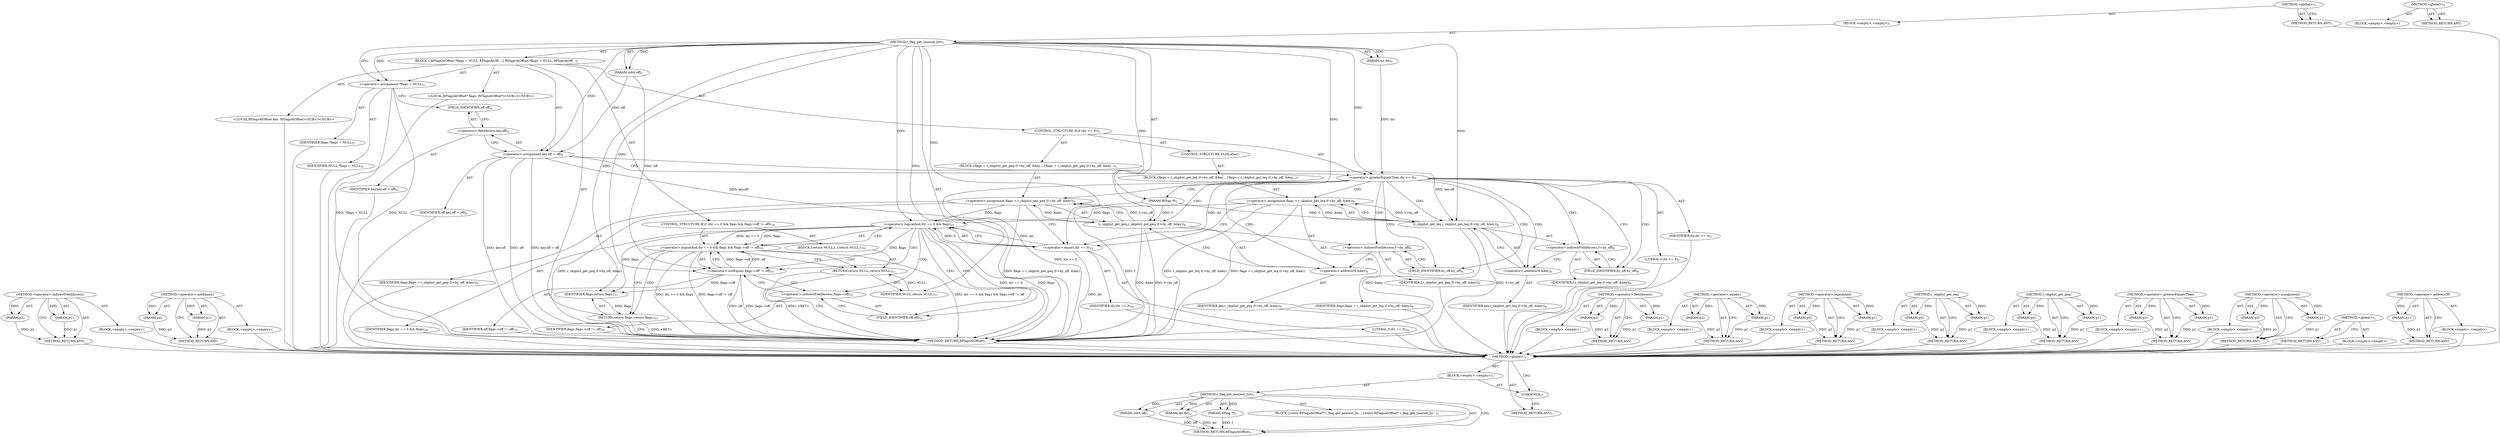 digraph "&lt;global&gt;" {
vulnerable_108 [label=<(METHOD,&lt;operator&gt;.indirectFieldAccess)>];
vulnerable_109 [label=<(PARAM,p1)>];
vulnerable_110 [label=<(PARAM,p2)>];
vulnerable_111 [label=<(BLOCK,&lt;empty&gt;,&lt;empty&gt;)>];
vulnerable_112 [label=<(METHOD_RETURN,ANY)>];
vulnerable_132 [label=<(METHOD,&lt;operator&gt;.notEquals)>];
vulnerable_133 [label=<(PARAM,p1)>];
vulnerable_134 [label=<(PARAM,p2)>];
vulnerable_135 [label=<(BLOCK,&lt;empty&gt;,&lt;empty&gt;)>];
vulnerable_136 [label=<(METHOD_RETURN,ANY)>];
vulnerable_6 [label=<(METHOD,&lt;global&gt;)<SUB>1</SUB>>];
vulnerable_7 [label=<(BLOCK,&lt;empty&gt;,&lt;empty&gt;)<SUB>1</SUB>>];
vulnerable_8 [label=<(METHOD,r_flag_get_nearest_list)<SUB>1</SUB>>];
vulnerable_9 [label=<(PARAM,RFlag *f)<SUB>1</SUB>>];
vulnerable_10 [label=<(PARAM,ut64 off)<SUB>1</SUB>>];
vulnerable_11 [label=<(PARAM,int dir)<SUB>1</SUB>>];
vulnerable_12 [label=<(BLOCK,{
 	RFlagsAtOffset *flags = NULL;
 	RFlagsAtOff...,{
 	RFlagsAtOffset *flags = NULL;
 	RFlagsAtOff...)<SUB>1</SUB>>];
vulnerable_13 [label="<(LOCAL,RFlagsAtOffset* flags: RFlagsAtOffset*)<SUB>2</SUB>>"];
vulnerable_14 [label=<(&lt;operator&gt;.assignment,*flags = NULL)<SUB>2</SUB>>];
vulnerable_15 [label=<(IDENTIFIER,flags,*flags = NULL)<SUB>2</SUB>>];
vulnerable_16 [label=<(IDENTIFIER,NULL,*flags = NULL)<SUB>2</SUB>>];
vulnerable_17 [label="<(LOCAL,RFlagsAtOffset key: RFlagsAtOffset)<SUB>3</SUB>>"];
vulnerable_18 [label=<(&lt;operator&gt;.assignment,key.off = off)<SUB>4</SUB>>];
vulnerable_19 [label=<(&lt;operator&gt;.fieldAccess,key.off)<SUB>4</SUB>>];
vulnerable_20 [label=<(IDENTIFIER,key,key.off = off)<SUB>4</SUB>>];
vulnerable_21 [label=<(FIELD_IDENTIFIER,off,off)<SUB>4</SUB>>];
vulnerable_22 [label=<(IDENTIFIER,off,key.off = off)<SUB>4</SUB>>];
vulnerable_23 [label=<(CONTROL_STRUCTURE,IF,if (dir &gt;= 0))<SUB>5</SUB>>];
vulnerable_24 [label=<(&lt;operator&gt;.greaterEqualsThan,dir &gt;= 0)<SUB>5</SUB>>];
vulnerable_25 [label=<(IDENTIFIER,dir,dir &gt;= 0)<SUB>5</SUB>>];
vulnerable_26 [label=<(LITERAL,0,dir &gt;= 0)<SUB>5</SUB>>];
vulnerable_27 [label=<(BLOCK,{
		flags = r_skiplist_get_geq (f-&gt;by_off, &amp;key...,{
		flags = r_skiplist_get_geq (f-&gt;by_off, &amp;key...)<SUB>5</SUB>>];
vulnerable_28 [label=<(&lt;operator&gt;.assignment,flags = r_skiplist_get_geq (f-&gt;by_off, &amp;key))<SUB>6</SUB>>];
vulnerable_29 [label=<(IDENTIFIER,flags,flags = r_skiplist_get_geq (f-&gt;by_off, &amp;key))<SUB>6</SUB>>];
vulnerable_30 [label=<(r_skiplist_get_geq,r_skiplist_get_geq (f-&gt;by_off, &amp;key))<SUB>6</SUB>>];
vulnerable_31 [label=<(&lt;operator&gt;.indirectFieldAccess,f-&gt;by_off)<SUB>6</SUB>>];
vulnerable_32 [label=<(IDENTIFIER,f,r_skiplist_get_geq (f-&gt;by_off, &amp;key))<SUB>6</SUB>>];
vulnerable_33 [label=<(FIELD_IDENTIFIER,by_off,by_off)<SUB>6</SUB>>];
vulnerable_34 [label=<(&lt;operator&gt;.addressOf,&amp;key)<SUB>6</SUB>>];
vulnerable_35 [label=<(IDENTIFIER,key,r_skiplist_get_geq (f-&gt;by_off, &amp;key))<SUB>6</SUB>>];
vulnerable_36 [label=<(CONTROL_STRUCTURE,ELSE,else)<SUB>7</SUB>>];
vulnerable_37 [label=<(BLOCK,{
		flags = r_skiplist_get_leq (f-&gt;by_off, &amp;key...,{
		flags = r_skiplist_get_leq (f-&gt;by_off, &amp;key...)<SUB>7</SUB>>];
vulnerable_38 [label=<(&lt;operator&gt;.assignment,flags = r_skiplist_get_leq (f-&gt;by_off, &amp;key))<SUB>8</SUB>>];
vulnerable_39 [label=<(IDENTIFIER,flags,flags = r_skiplist_get_leq (f-&gt;by_off, &amp;key))<SUB>8</SUB>>];
vulnerable_40 [label=<(r_skiplist_get_leq,r_skiplist_get_leq (f-&gt;by_off, &amp;key))<SUB>8</SUB>>];
vulnerable_41 [label=<(&lt;operator&gt;.indirectFieldAccess,f-&gt;by_off)<SUB>8</SUB>>];
vulnerable_42 [label=<(IDENTIFIER,f,r_skiplist_get_leq (f-&gt;by_off, &amp;key))<SUB>8</SUB>>];
vulnerable_43 [label=<(FIELD_IDENTIFIER,by_off,by_off)<SUB>8</SUB>>];
vulnerable_44 [label=<(&lt;operator&gt;.addressOf,&amp;key)<SUB>8</SUB>>];
vulnerable_45 [label=<(IDENTIFIER,key,r_skiplist_get_leq (f-&gt;by_off, &amp;key))<SUB>8</SUB>>];
vulnerable_46 [label=<(CONTROL_STRUCTURE,IF,if (dir == 0 &amp;&amp; flags &amp;&amp; flags-&gt;off != off))<SUB>10</SUB>>];
vulnerable_47 [label=<(&lt;operator&gt;.logicalAnd,dir == 0 &amp;&amp; flags &amp;&amp; flags-&gt;off != off)<SUB>10</SUB>>];
vulnerable_48 [label=<(&lt;operator&gt;.logicalAnd,dir == 0 &amp;&amp; flags)<SUB>10</SUB>>];
vulnerable_49 [label=<(&lt;operator&gt;.equals,dir == 0)<SUB>10</SUB>>];
vulnerable_50 [label=<(IDENTIFIER,dir,dir == 0)<SUB>10</SUB>>];
vulnerable_51 [label=<(LITERAL,0,dir == 0)<SUB>10</SUB>>];
vulnerable_52 [label=<(IDENTIFIER,flags,dir == 0 &amp;&amp; flags)<SUB>10</SUB>>];
vulnerable_53 [label=<(&lt;operator&gt;.notEquals,flags-&gt;off != off)<SUB>10</SUB>>];
vulnerable_54 [label=<(&lt;operator&gt;.indirectFieldAccess,flags-&gt;off)<SUB>10</SUB>>];
vulnerable_55 [label=<(IDENTIFIER,flags,flags-&gt;off != off)<SUB>10</SUB>>];
vulnerable_56 [label=<(FIELD_IDENTIFIER,off,off)<SUB>10</SUB>>];
vulnerable_57 [label=<(IDENTIFIER,off,flags-&gt;off != off)<SUB>10</SUB>>];
vulnerable_58 [label=<(BLOCK,{
		return NULL;
	},{
		return NULL;
	})<SUB>10</SUB>>];
vulnerable_59 [label=<(RETURN,return NULL;,return NULL;)<SUB>11</SUB>>];
vulnerable_60 [label=<(IDENTIFIER,NULL,return NULL;)<SUB>11</SUB>>];
vulnerable_61 [label=<(RETURN,return flags;,return flags;)<SUB>13</SUB>>];
vulnerable_62 [label=<(IDENTIFIER,flags,return flags;)<SUB>13</SUB>>];
vulnerable_63 [label=<(METHOD_RETURN,RFlagsAtOffset)<SUB>1</SUB>>];
vulnerable_65 [label=<(METHOD_RETURN,ANY)<SUB>1</SUB>>];
vulnerable_93 [label=<(METHOD,&lt;operator&gt;.fieldAccess)>];
vulnerable_94 [label=<(PARAM,p1)>];
vulnerable_95 [label=<(PARAM,p2)>];
vulnerable_96 [label=<(BLOCK,&lt;empty&gt;,&lt;empty&gt;)>];
vulnerable_97 [label=<(METHOD_RETURN,ANY)>];
vulnerable_127 [label=<(METHOD,&lt;operator&gt;.equals)>];
vulnerable_128 [label=<(PARAM,p1)>];
vulnerable_129 [label=<(PARAM,p2)>];
vulnerable_130 [label=<(BLOCK,&lt;empty&gt;,&lt;empty&gt;)>];
vulnerable_131 [label=<(METHOD_RETURN,ANY)>];
vulnerable_122 [label=<(METHOD,&lt;operator&gt;.logicalAnd)>];
vulnerable_123 [label=<(PARAM,p1)>];
vulnerable_124 [label=<(PARAM,p2)>];
vulnerable_125 [label=<(BLOCK,&lt;empty&gt;,&lt;empty&gt;)>];
vulnerable_126 [label=<(METHOD_RETURN,ANY)>];
vulnerable_117 [label=<(METHOD,r_skiplist_get_leq)>];
vulnerable_118 [label=<(PARAM,p1)>];
vulnerable_119 [label=<(PARAM,p2)>];
vulnerable_120 [label=<(BLOCK,&lt;empty&gt;,&lt;empty&gt;)>];
vulnerable_121 [label=<(METHOD_RETURN,ANY)>];
vulnerable_103 [label=<(METHOD,r_skiplist_get_geq)>];
vulnerable_104 [label=<(PARAM,p1)>];
vulnerable_105 [label=<(PARAM,p2)>];
vulnerable_106 [label=<(BLOCK,&lt;empty&gt;,&lt;empty&gt;)>];
vulnerable_107 [label=<(METHOD_RETURN,ANY)>];
vulnerable_98 [label=<(METHOD,&lt;operator&gt;.greaterEqualsThan)>];
vulnerable_99 [label=<(PARAM,p1)>];
vulnerable_100 [label=<(PARAM,p2)>];
vulnerable_101 [label=<(BLOCK,&lt;empty&gt;,&lt;empty&gt;)>];
vulnerable_102 [label=<(METHOD_RETURN,ANY)>];
vulnerable_88 [label=<(METHOD,&lt;operator&gt;.assignment)>];
vulnerable_89 [label=<(PARAM,p1)>];
vulnerable_90 [label=<(PARAM,p2)>];
vulnerable_91 [label=<(BLOCK,&lt;empty&gt;,&lt;empty&gt;)>];
vulnerable_92 [label=<(METHOD_RETURN,ANY)>];
vulnerable_82 [label=<(METHOD,&lt;global&gt;)<SUB>1</SUB>>];
vulnerable_83 [label=<(BLOCK,&lt;empty&gt;,&lt;empty&gt;)>];
vulnerable_84 [label=<(METHOD_RETURN,ANY)>];
vulnerable_113 [label=<(METHOD,&lt;operator&gt;.addressOf)>];
vulnerable_114 [label=<(PARAM,p1)>];
vulnerable_115 [label=<(BLOCK,&lt;empty&gt;,&lt;empty&gt;)>];
vulnerable_116 [label=<(METHOD_RETURN,ANY)>];
fixed_6 [label=<(METHOD,&lt;global&gt;)<SUB>1</SUB>>];
fixed_7 [label=<(BLOCK,&lt;empty&gt;,&lt;empty&gt;)<SUB>1</SUB>>];
fixed_8 [label=<(METHOD,r_flag_get_nearest_list)<SUB>1</SUB>>];
fixed_9 [label=<(PARAM,RFlag *f)<SUB>1</SUB>>];
fixed_10 [label=<(PARAM,ut64 off)<SUB>1</SUB>>];
fixed_11 [label=<(PARAM,int dir)<SUB>1</SUB>>];
fixed_12 [label=<(BLOCK,{
static RFlagsAtOffset* r_flag_get_nearest_lis...,{
static RFlagsAtOffset* r_flag_get_nearest_lis...)<SUB>1</SUB>>];
fixed_13 [label=<(METHOD_RETURN,RFlagsAtOffset)<SUB>1</SUB>>];
fixed_15 [label=<(UNKNOWN,,)>];
fixed_16 [label=<(METHOD_RETURN,ANY)<SUB>1</SUB>>];
fixed_31 [label=<(METHOD,&lt;global&gt;)<SUB>1</SUB>>];
fixed_32 [label=<(BLOCK,&lt;empty&gt;,&lt;empty&gt;)>];
fixed_33 [label=<(METHOD_RETURN,ANY)>];
vulnerable_108 -> vulnerable_109  [key=0, label="AST: "];
vulnerable_108 -> vulnerable_109  [key=1, label="DDG: "];
vulnerable_108 -> vulnerable_111  [key=0, label="AST: "];
vulnerable_108 -> vulnerable_110  [key=0, label="AST: "];
vulnerable_108 -> vulnerable_110  [key=1, label="DDG: "];
vulnerable_108 -> vulnerable_112  [key=0, label="AST: "];
vulnerable_108 -> vulnerable_112  [key=1, label="CFG: "];
vulnerable_109 -> vulnerable_112  [key=0, label="DDG: p1"];
vulnerable_110 -> vulnerable_112  [key=0, label="DDG: p2"];
vulnerable_111 -> fixed_6  [key=0];
vulnerable_112 -> fixed_6  [key=0];
vulnerable_132 -> vulnerable_133  [key=0, label="AST: "];
vulnerable_132 -> vulnerable_133  [key=1, label="DDG: "];
vulnerable_132 -> vulnerable_135  [key=0, label="AST: "];
vulnerable_132 -> vulnerable_134  [key=0, label="AST: "];
vulnerable_132 -> vulnerable_134  [key=1, label="DDG: "];
vulnerable_132 -> vulnerable_136  [key=0, label="AST: "];
vulnerable_132 -> vulnerable_136  [key=1, label="CFG: "];
vulnerable_133 -> vulnerable_136  [key=0, label="DDG: p1"];
vulnerable_134 -> vulnerable_136  [key=0, label="DDG: p2"];
vulnerable_135 -> fixed_6  [key=0];
vulnerable_136 -> fixed_6  [key=0];
vulnerable_6 -> vulnerable_7  [key=0, label="AST: "];
vulnerable_6 -> vulnerable_65  [key=0, label="AST: "];
vulnerable_6 -> vulnerable_65  [key=1, label="CFG: "];
vulnerable_7 -> vulnerable_8  [key=0, label="AST: "];
vulnerable_8 -> vulnerable_9  [key=0, label="AST: "];
vulnerable_8 -> vulnerable_9  [key=1, label="DDG: "];
vulnerable_8 -> vulnerable_10  [key=0, label="AST: "];
vulnerable_8 -> vulnerable_10  [key=1, label="DDG: "];
vulnerable_8 -> vulnerable_11  [key=0, label="AST: "];
vulnerable_8 -> vulnerable_11  [key=1, label="DDG: "];
vulnerable_8 -> vulnerable_12  [key=0, label="AST: "];
vulnerable_8 -> vulnerable_63  [key=0, label="AST: "];
vulnerable_8 -> vulnerable_14  [key=0, label="CFG: "];
vulnerable_8 -> vulnerable_14  [key=1, label="DDG: "];
vulnerable_8 -> vulnerable_18  [key=0, label="DDG: "];
vulnerable_8 -> vulnerable_62  [key=0, label="DDG: "];
vulnerable_8 -> vulnerable_24  [key=0, label="DDG: "];
vulnerable_8 -> vulnerable_48  [key=0, label="DDG: "];
vulnerable_8 -> vulnerable_53  [key=0, label="DDG: "];
vulnerable_8 -> vulnerable_60  [key=0, label="DDG: "];
vulnerable_8 -> vulnerable_30  [key=0, label="DDG: "];
vulnerable_8 -> vulnerable_49  [key=0, label="DDG: "];
vulnerable_8 -> vulnerable_40  [key=0, label="DDG: "];
vulnerable_9 -> vulnerable_63  [key=0, label="DDG: f"];
vulnerable_9 -> vulnerable_30  [key=0, label="DDG: f"];
vulnerable_9 -> vulnerable_40  [key=0, label="DDG: f"];
vulnerable_10 -> vulnerable_18  [key=0, label="DDG: off"];
vulnerable_10 -> vulnerable_53  [key=0, label="DDG: off"];
vulnerable_11 -> vulnerable_24  [key=0, label="DDG: dir"];
vulnerable_12 -> vulnerable_13  [key=0, label="AST: "];
vulnerable_12 -> vulnerable_14  [key=0, label="AST: "];
vulnerable_12 -> vulnerable_17  [key=0, label="AST: "];
vulnerable_12 -> vulnerable_18  [key=0, label="AST: "];
vulnerable_12 -> vulnerable_23  [key=0, label="AST: "];
vulnerable_12 -> vulnerable_46  [key=0, label="AST: "];
vulnerable_12 -> vulnerable_61  [key=0, label="AST: "];
vulnerable_13 -> fixed_6  [key=0];
vulnerable_14 -> vulnerable_15  [key=0, label="AST: "];
vulnerable_14 -> vulnerable_16  [key=0, label="AST: "];
vulnerable_14 -> vulnerable_21  [key=0, label="CFG: "];
vulnerable_14 -> vulnerable_63  [key=0, label="DDG: NULL"];
vulnerable_14 -> vulnerable_63  [key=1, label="DDG: *flags = NULL"];
vulnerable_15 -> fixed_6  [key=0];
vulnerable_16 -> fixed_6  [key=0];
vulnerable_17 -> fixed_6  [key=0];
vulnerable_18 -> vulnerable_19  [key=0, label="AST: "];
vulnerable_18 -> vulnerable_22  [key=0, label="AST: "];
vulnerable_18 -> vulnerable_24  [key=0, label="CFG: "];
vulnerable_18 -> vulnerable_63  [key=0, label="DDG: key.off"];
vulnerable_18 -> vulnerable_63  [key=1, label="DDG: off"];
vulnerable_18 -> vulnerable_63  [key=2, label="DDG: key.off = off"];
vulnerable_18 -> vulnerable_30  [key=0, label="DDG: key.off"];
vulnerable_18 -> vulnerable_40  [key=0, label="DDG: key.off"];
vulnerable_19 -> vulnerable_20  [key=0, label="AST: "];
vulnerable_19 -> vulnerable_21  [key=0, label="AST: "];
vulnerable_19 -> vulnerable_18  [key=0, label="CFG: "];
vulnerable_20 -> fixed_6  [key=0];
vulnerable_21 -> vulnerable_19  [key=0, label="CFG: "];
vulnerable_22 -> fixed_6  [key=0];
vulnerable_23 -> vulnerable_24  [key=0, label="AST: "];
vulnerable_23 -> vulnerable_27  [key=0, label="AST: "];
vulnerable_23 -> vulnerable_36  [key=0, label="AST: "];
vulnerable_24 -> vulnerable_25  [key=0, label="AST: "];
vulnerable_24 -> vulnerable_26  [key=0, label="AST: "];
vulnerable_24 -> vulnerable_33  [key=0, label="CFG: "];
vulnerable_24 -> vulnerable_33  [key=1, label="CDG: "];
vulnerable_24 -> vulnerable_43  [key=0, label="CFG: "];
vulnerable_24 -> vulnerable_43  [key=1, label="CDG: "];
vulnerable_24 -> vulnerable_63  [key=0, label="DDG: dir &gt;= 0"];
vulnerable_24 -> vulnerable_49  [key=0, label="DDG: dir"];
vulnerable_24 -> vulnerable_30  [key=0, label="CDG: "];
vulnerable_24 -> vulnerable_34  [key=0, label="CDG: "];
vulnerable_24 -> vulnerable_28  [key=0, label="CDG: "];
vulnerable_24 -> vulnerable_38  [key=0, label="CDG: "];
vulnerable_24 -> vulnerable_41  [key=0, label="CDG: "];
vulnerable_24 -> vulnerable_40  [key=0, label="CDG: "];
vulnerable_24 -> vulnerable_44  [key=0, label="CDG: "];
vulnerable_24 -> vulnerable_31  [key=0, label="CDG: "];
vulnerable_25 -> fixed_6  [key=0];
vulnerable_26 -> fixed_6  [key=0];
vulnerable_27 -> vulnerable_28  [key=0, label="AST: "];
vulnerable_28 -> vulnerable_29  [key=0, label="AST: "];
vulnerable_28 -> vulnerable_30  [key=0, label="AST: "];
vulnerable_28 -> vulnerable_49  [key=0, label="CFG: "];
vulnerable_28 -> vulnerable_63  [key=0, label="DDG: r_skiplist_get_geq (f-&gt;by_off, &amp;key)"];
vulnerable_28 -> vulnerable_63  [key=1, label="DDG: flags = r_skiplist_get_geq (f-&gt;by_off, &amp;key)"];
vulnerable_28 -> vulnerable_48  [key=0, label="DDG: flags"];
vulnerable_29 -> fixed_6  [key=0];
vulnerable_30 -> vulnerable_31  [key=0, label="AST: "];
vulnerable_30 -> vulnerable_34  [key=0, label="AST: "];
vulnerable_30 -> vulnerable_28  [key=0, label="CFG: "];
vulnerable_30 -> vulnerable_28  [key=1, label="DDG: f-&gt;by_off"];
vulnerable_30 -> vulnerable_28  [key=2, label="DDG: &amp;key"];
vulnerable_30 -> vulnerable_63  [key=0, label="DDG: f-&gt;by_off"];
vulnerable_30 -> vulnerable_63  [key=1, label="DDG: &amp;key"];
vulnerable_31 -> vulnerable_32  [key=0, label="AST: "];
vulnerable_31 -> vulnerable_33  [key=0, label="AST: "];
vulnerable_31 -> vulnerable_34  [key=0, label="CFG: "];
vulnerable_32 -> fixed_6  [key=0];
vulnerable_33 -> vulnerable_31  [key=0, label="CFG: "];
vulnerable_34 -> vulnerable_35  [key=0, label="AST: "];
vulnerable_34 -> vulnerable_30  [key=0, label="CFG: "];
vulnerable_35 -> fixed_6  [key=0];
vulnerable_36 -> vulnerable_37  [key=0, label="AST: "];
vulnerable_37 -> vulnerable_38  [key=0, label="AST: "];
vulnerable_38 -> vulnerable_39  [key=0, label="AST: "];
vulnerable_38 -> vulnerable_40  [key=0, label="AST: "];
vulnerable_38 -> vulnerable_49  [key=0, label="CFG: "];
vulnerable_38 -> vulnerable_63  [key=0, label="DDG: r_skiplist_get_leq (f-&gt;by_off, &amp;key)"];
vulnerable_38 -> vulnerable_63  [key=1, label="DDG: flags = r_skiplist_get_leq (f-&gt;by_off, &amp;key)"];
vulnerable_38 -> vulnerable_48  [key=0, label="DDG: flags"];
vulnerable_39 -> fixed_6  [key=0];
vulnerable_40 -> vulnerable_41  [key=0, label="AST: "];
vulnerable_40 -> vulnerable_44  [key=0, label="AST: "];
vulnerable_40 -> vulnerable_38  [key=0, label="CFG: "];
vulnerable_40 -> vulnerable_38  [key=1, label="DDG: f-&gt;by_off"];
vulnerable_40 -> vulnerable_38  [key=2, label="DDG: &amp;key"];
vulnerable_40 -> vulnerable_63  [key=0, label="DDG: f-&gt;by_off"];
vulnerable_40 -> vulnerable_63  [key=1, label="DDG: &amp;key"];
vulnerable_41 -> vulnerable_42  [key=0, label="AST: "];
vulnerable_41 -> vulnerable_43  [key=0, label="AST: "];
vulnerable_41 -> vulnerable_44  [key=0, label="CFG: "];
vulnerable_42 -> fixed_6  [key=0];
vulnerable_43 -> vulnerable_41  [key=0, label="CFG: "];
vulnerable_44 -> vulnerable_45  [key=0, label="AST: "];
vulnerable_44 -> vulnerable_40  [key=0, label="CFG: "];
vulnerable_45 -> fixed_6  [key=0];
vulnerable_46 -> vulnerable_47  [key=0, label="AST: "];
vulnerable_46 -> vulnerable_58  [key=0, label="AST: "];
vulnerable_47 -> vulnerable_48  [key=0, label="AST: "];
vulnerable_47 -> vulnerable_53  [key=0, label="AST: "];
vulnerable_47 -> vulnerable_59  [key=0, label="CFG: "];
vulnerable_47 -> vulnerable_59  [key=1, label="CDG: "];
vulnerable_47 -> vulnerable_61  [key=0, label="CFG: "];
vulnerable_47 -> vulnerable_61  [key=1, label="CDG: "];
vulnerable_47 -> vulnerable_63  [key=0, label="DDG: dir == 0 &amp;&amp; flags"];
vulnerable_47 -> vulnerable_63  [key=1, label="DDG: flags-&gt;off != off"];
vulnerable_47 -> vulnerable_63  [key=2, label="DDG: dir == 0 &amp;&amp; flags &amp;&amp; flags-&gt;off != off"];
vulnerable_48 -> vulnerable_49  [key=0, label="AST: "];
vulnerable_48 -> vulnerable_52  [key=0, label="AST: "];
vulnerable_48 -> vulnerable_47  [key=0, label="CFG: "];
vulnerable_48 -> vulnerable_47  [key=1, label="DDG: dir == 0"];
vulnerable_48 -> vulnerable_47  [key=2, label="DDG: flags"];
vulnerable_48 -> vulnerable_56  [key=0, label="CFG: "];
vulnerable_48 -> vulnerable_56  [key=1, label="CDG: "];
vulnerable_48 -> vulnerable_63  [key=0, label="DDG: dir == 0"];
vulnerable_48 -> vulnerable_63  [key=1, label="DDG: flags"];
vulnerable_48 -> vulnerable_62  [key=0, label="DDG: flags"];
vulnerable_48 -> vulnerable_53  [key=0, label="DDG: flags"];
vulnerable_48 -> vulnerable_53  [key=1, label="CDG: "];
vulnerable_48 -> vulnerable_54  [key=0, label="CDG: "];
vulnerable_49 -> vulnerable_50  [key=0, label="AST: "];
vulnerable_49 -> vulnerable_51  [key=0, label="AST: "];
vulnerable_49 -> vulnerable_48  [key=0, label="CFG: "];
vulnerable_49 -> vulnerable_48  [key=1, label="DDG: dir"];
vulnerable_49 -> vulnerable_48  [key=2, label="DDG: 0"];
vulnerable_49 -> vulnerable_63  [key=0, label="DDG: dir"];
vulnerable_50 -> fixed_6  [key=0];
vulnerable_51 -> fixed_6  [key=0];
vulnerable_52 -> fixed_6  [key=0];
vulnerable_53 -> vulnerable_54  [key=0, label="AST: "];
vulnerable_53 -> vulnerable_57  [key=0, label="AST: "];
vulnerable_53 -> vulnerable_47  [key=0, label="CFG: "];
vulnerable_53 -> vulnerable_47  [key=1, label="DDG: flags-&gt;off"];
vulnerable_53 -> vulnerable_47  [key=2, label="DDG: off"];
vulnerable_53 -> vulnerable_63  [key=0, label="DDG: flags-&gt;off"];
vulnerable_53 -> vulnerable_63  [key=1, label="DDG: off"];
vulnerable_53 -> vulnerable_62  [key=0, label="DDG: flags-&gt;off"];
vulnerable_54 -> vulnerable_55  [key=0, label="AST: "];
vulnerable_54 -> vulnerable_56  [key=0, label="AST: "];
vulnerable_54 -> vulnerable_53  [key=0, label="CFG: "];
vulnerable_55 -> fixed_6  [key=0];
vulnerable_56 -> vulnerable_54  [key=0, label="CFG: "];
vulnerable_57 -> fixed_6  [key=0];
vulnerable_58 -> vulnerable_59  [key=0, label="AST: "];
vulnerable_59 -> vulnerable_60  [key=0, label="AST: "];
vulnerable_59 -> vulnerable_63  [key=0, label="CFG: "];
vulnerable_59 -> vulnerable_63  [key=1, label="DDG: &lt;RET&gt;"];
vulnerable_60 -> vulnerable_59  [key=0, label="DDG: NULL"];
vulnerable_61 -> vulnerable_62  [key=0, label="AST: "];
vulnerable_61 -> vulnerable_63  [key=0, label="CFG: "];
vulnerable_61 -> vulnerable_63  [key=1, label="DDG: &lt;RET&gt;"];
vulnerable_62 -> vulnerable_61  [key=0, label="DDG: flags"];
vulnerable_63 -> fixed_6  [key=0];
vulnerable_65 -> fixed_6  [key=0];
vulnerable_93 -> vulnerable_94  [key=0, label="AST: "];
vulnerable_93 -> vulnerable_94  [key=1, label="DDG: "];
vulnerable_93 -> vulnerable_96  [key=0, label="AST: "];
vulnerable_93 -> vulnerable_95  [key=0, label="AST: "];
vulnerable_93 -> vulnerable_95  [key=1, label="DDG: "];
vulnerable_93 -> vulnerable_97  [key=0, label="AST: "];
vulnerable_93 -> vulnerable_97  [key=1, label="CFG: "];
vulnerable_94 -> vulnerable_97  [key=0, label="DDG: p1"];
vulnerable_95 -> vulnerable_97  [key=0, label="DDG: p2"];
vulnerable_96 -> fixed_6  [key=0];
vulnerable_97 -> fixed_6  [key=0];
vulnerable_127 -> vulnerable_128  [key=0, label="AST: "];
vulnerable_127 -> vulnerable_128  [key=1, label="DDG: "];
vulnerable_127 -> vulnerable_130  [key=0, label="AST: "];
vulnerable_127 -> vulnerable_129  [key=0, label="AST: "];
vulnerable_127 -> vulnerable_129  [key=1, label="DDG: "];
vulnerable_127 -> vulnerable_131  [key=0, label="AST: "];
vulnerable_127 -> vulnerable_131  [key=1, label="CFG: "];
vulnerable_128 -> vulnerable_131  [key=0, label="DDG: p1"];
vulnerable_129 -> vulnerable_131  [key=0, label="DDG: p2"];
vulnerable_130 -> fixed_6  [key=0];
vulnerable_131 -> fixed_6  [key=0];
vulnerable_122 -> vulnerable_123  [key=0, label="AST: "];
vulnerable_122 -> vulnerable_123  [key=1, label="DDG: "];
vulnerable_122 -> vulnerable_125  [key=0, label="AST: "];
vulnerable_122 -> vulnerable_124  [key=0, label="AST: "];
vulnerable_122 -> vulnerable_124  [key=1, label="DDG: "];
vulnerable_122 -> vulnerable_126  [key=0, label="AST: "];
vulnerable_122 -> vulnerable_126  [key=1, label="CFG: "];
vulnerable_123 -> vulnerable_126  [key=0, label="DDG: p1"];
vulnerable_124 -> vulnerable_126  [key=0, label="DDG: p2"];
vulnerable_125 -> fixed_6  [key=0];
vulnerable_126 -> fixed_6  [key=0];
vulnerable_117 -> vulnerable_118  [key=0, label="AST: "];
vulnerable_117 -> vulnerable_118  [key=1, label="DDG: "];
vulnerable_117 -> vulnerable_120  [key=0, label="AST: "];
vulnerable_117 -> vulnerable_119  [key=0, label="AST: "];
vulnerable_117 -> vulnerable_119  [key=1, label="DDG: "];
vulnerable_117 -> vulnerable_121  [key=0, label="AST: "];
vulnerable_117 -> vulnerable_121  [key=1, label="CFG: "];
vulnerable_118 -> vulnerable_121  [key=0, label="DDG: p1"];
vulnerable_119 -> vulnerable_121  [key=0, label="DDG: p2"];
vulnerable_120 -> fixed_6  [key=0];
vulnerable_121 -> fixed_6  [key=0];
vulnerable_103 -> vulnerable_104  [key=0, label="AST: "];
vulnerable_103 -> vulnerable_104  [key=1, label="DDG: "];
vulnerable_103 -> vulnerable_106  [key=0, label="AST: "];
vulnerable_103 -> vulnerable_105  [key=0, label="AST: "];
vulnerable_103 -> vulnerable_105  [key=1, label="DDG: "];
vulnerable_103 -> vulnerable_107  [key=0, label="AST: "];
vulnerable_103 -> vulnerable_107  [key=1, label="CFG: "];
vulnerable_104 -> vulnerable_107  [key=0, label="DDG: p1"];
vulnerable_105 -> vulnerable_107  [key=0, label="DDG: p2"];
vulnerable_106 -> fixed_6  [key=0];
vulnerable_107 -> fixed_6  [key=0];
vulnerable_98 -> vulnerable_99  [key=0, label="AST: "];
vulnerable_98 -> vulnerable_99  [key=1, label="DDG: "];
vulnerable_98 -> vulnerable_101  [key=0, label="AST: "];
vulnerable_98 -> vulnerable_100  [key=0, label="AST: "];
vulnerable_98 -> vulnerable_100  [key=1, label="DDG: "];
vulnerable_98 -> vulnerable_102  [key=0, label="AST: "];
vulnerable_98 -> vulnerable_102  [key=1, label="CFG: "];
vulnerable_99 -> vulnerable_102  [key=0, label="DDG: p1"];
vulnerable_100 -> vulnerable_102  [key=0, label="DDG: p2"];
vulnerable_101 -> fixed_6  [key=0];
vulnerable_102 -> fixed_6  [key=0];
vulnerable_88 -> vulnerable_89  [key=0, label="AST: "];
vulnerable_88 -> vulnerable_89  [key=1, label="DDG: "];
vulnerable_88 -> vulnerable_91  [key=0, label="AST: "];
vulnerable_88 -> vulnerable_90  [key=0, label="AST: "];
vulnerable_88 -> vulnerable_90  [key=1, label="DDG: "];
vulnerable_88 -> vulnerable_92  [key=0, label="AST: "];
vulnerable_88 -> vulnerable_92  [key=1, label="CFG: "];
vulnerable_89 -> vulnerable_92  [key=0, label="DDG: p1"];
vulnerable_90 -> vulnerable_92  [key=0, label="DDG: p2"];
vulnerable_91 -> fixed_6  [key=0];
vulnerable_92 -> fixed_6  [key=0];
vulnerable_82 -> vulnerable_83  [key=0, label="AST: "];
vulnerable_82 -> vulnerable_84  [key=0, label="AST: "];
vulnerable_82 -> vulnerable_84  [key=1, label="CFG: "];
vulnerable_83 -> fixed_6  [key=0];
vulnerable_84 -> fixed_6  [key=0];
vulnerable_113 -> vulnerable_114  [key=0, label="AST: "];
vulnerable_113 -> vulnerable_114  [key=1, label="DDG: "];
vulnerable_113 -> vulnerable_115  [key=0, label="AST: "];
vulnerable_113 -> vulnerable_116  [key=0, label="AST: "];
vulnerable_113 -> vulnerable_116  [key=1, label="CFG: "];
vulnerable_114 -> vulnerable_116  [key=0, label="DDG: p1"];
vulnerable_115 -> fixed_6  [key=0];
vulnerable_116 -> fixed_6  [key=0];
fixed_6 -> fixed_7  [key=0, label="AST: "];
fixed_6 -> fixed_16  [key=0, label="AST: "];
fixed_6 -> fixed_15  [key=0, label="CFG: "];
fixed_7 -> fixed_8  [key=0, label="AST: "];
fixed_7 -> fixed_15  [key=0, label="AST: "];
fixed_8 -> fixed_9  [key=0, label="AST: "];
fixed_8 -> fixed_9  [key=1, label="DDG: "];
fixed_8 -> fixed_10  [key=0, label="AST: "];
fixed_8 -> fixed_10  [key=1, label="DDG: "];
fixed_8 -> fixed_11  [key=0, label="AST: "];
fixed_8 -> fixed_11  [key=1, label="DDG: "];
fixed_8 -> fixed_12  [key=0, label="AST: "];
fixed_8 -> fixed_13  [key=0, label="AST: "];
fixed_8 -> fixed_13  [key=1, label="CFG: "];
fixed_9 -> fixed_13  [key=0, label="DDG: f"];
fixed_10 -> fixed_13  [key=0, label="DDG: off"];
fixed_11 -> fixed_13  [key=0, label="DDG: dir"];
fixed_15 -> fixed_16  [key=0, label="CFG: "];
fixed_31 -> fixed_32  [key=0, label="AST: "];
fixed_31 -> fixed_33  [key=0, label="AST: "];
fixed_31 -> fixed_33  [key=1, label="CFG: "];
}
